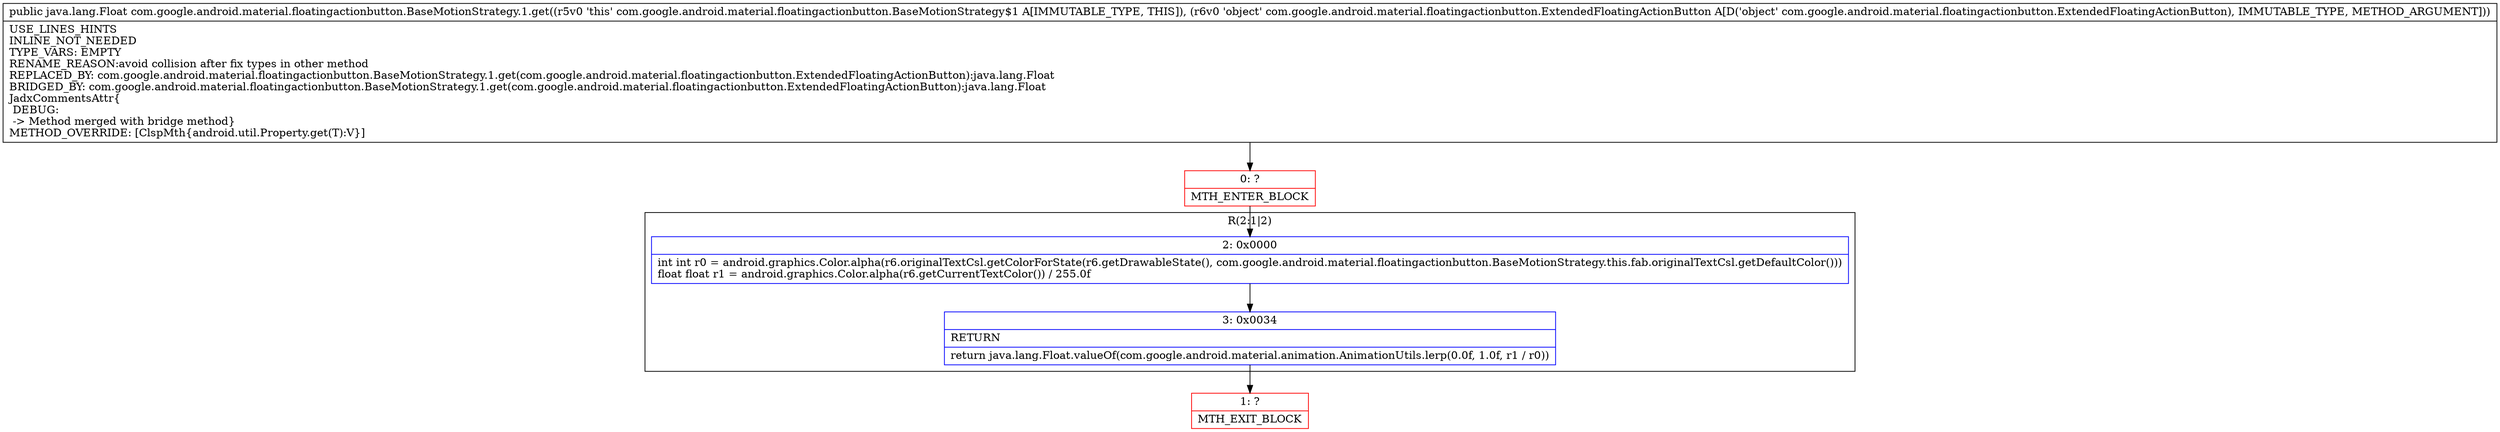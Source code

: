digraph "CFG forcom.google.android.material.floatingactionbutton.BaseMotionStrategy.1.get(Lcom\/google\/android\/material\/floatingactionbutton\/ExtendedFloatingActionButton;)Ljava\/lang\/Float;" {
subgraph cluster_Region_253456378 {
label = "R(2:1|2)";
node [shape=record,color=blue];
Node_2 [shape=record,label="{2\:\ 0x0000|int int r0 = android.graphics.Color.alpha(r6.originalTextCsl.getColorForState(r6.getDrawableState(), com.google.android.material.floatingactionbutton.BaseMotionStrategy.this.fab.originalTextCsl.getDefaultColor()))\lfloat float r1 = android.graphics.Color.alpha(r6.getCurrentTextColor()) \/ 255.0f\l}"];
Node_3 [shape=record,label="{3\:\ 0x0034|RETURN\l|return java.lang.Float.valueOf(com.google.android.material.animation.AnimationUtils.lerp(0.0f, 1.0f, r1 \/ r0))\l}"];
}
Node_0 [shape=record,color=red,label="{0\:\ ?|MTH_ENTER_BLOCK\l}"];
Node_1 [shape=record,color=red,label="{1\:\ ?|MTH_EXIT_BLOCK\l}"];
MethodNode[shape=record,label="{public java.lang.Float com.google.android.material.floatingactionbutton.BaseMotionStrategy.1.get((r5v0 'this' com.google.android.material.floatingactionbutton.BaseMotionStrategy$1 A[IMMUTABLE_TYPE, THIS]), (r6v0 'object' com.google.android.material.floatingactionbutton.ExtendedFloatingActionButton A[D('object' com.google.android.material.floatingactionbutton.ExtendedFloatingActionButton), IMMUTABLE_TYPE, METHOD_ARGUMENT]))  | USE_LINES_HINTS\lINLINE_NOT_NEEDED\lTYPE_VARS: EMPTY\lRENAME_REASON:avoid collision after fix types in other method\lREPLACED_BY: com.google.android.material.floatingactionbutton.BaseMotionStrategy.1.get(com.google.android.material.floatingactionbutton.ExtendedFloatingActionButton):java.lang.Float\lBRIDGED_BY: com.google.android.material.floatingactionbutton.BaseMotionStrategy.1.get(com.google.android.material.floatingactionbutton.ExtendedFloatingActionButton):java.lang.Float\lJadxCommentsAttr\{\l DEBUG: \l \-\> Method merged with bridge method\}\lMETHOD_OVERRIDE: [ClspMth\{android.util.Property.get(T):V\}]\l}"];
MethodNode -> Node_0;Node_2 -> Node_3;
Node_3 -> Node_1;
Node_0 -> Node_2;
}

